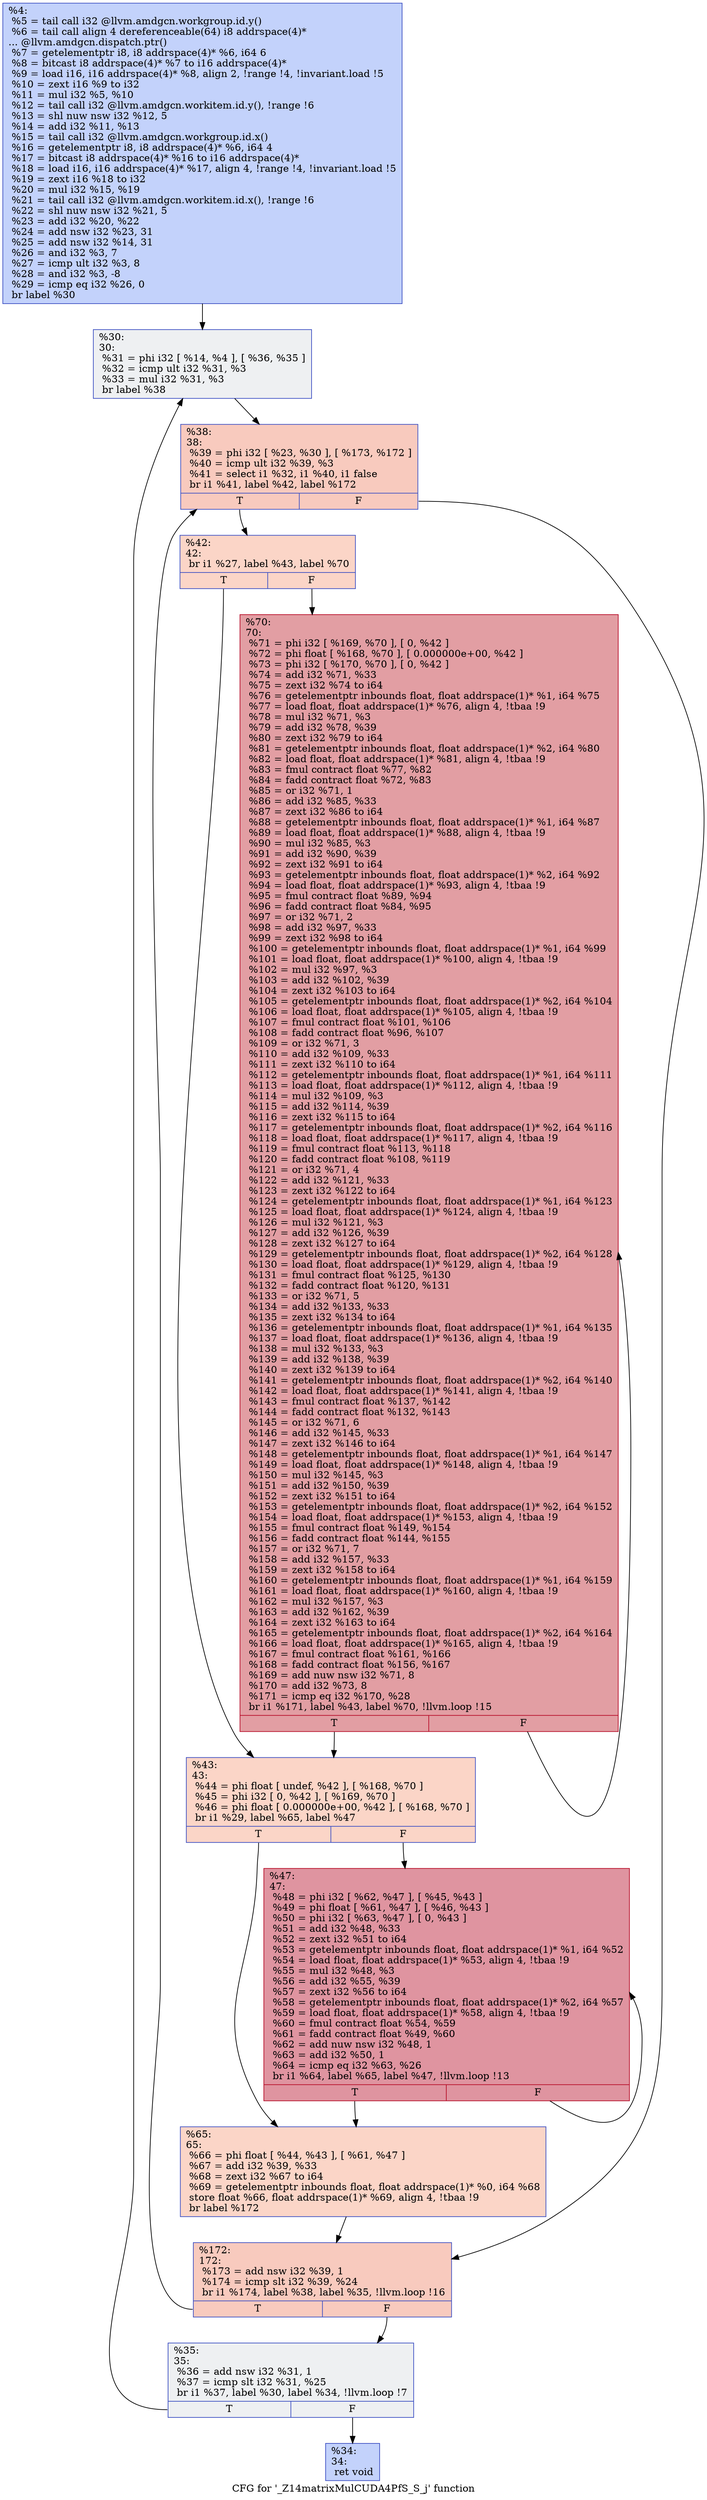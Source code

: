 digraph "CFG for '_Z14matrixMulCUDA4PfS_S_j' function" {
	label="CFG for '_Z14matrixMulCUDA4PfS_S_j' function";

	Node0x5f38c70 [shape=record,color="#3d50c3ff", style=filled, fillcolor="#779af770",label="{%4:\l  %5 = tail call i32 @llvm.amdgcn.workgroup.id.y()\l  %6 = tail call align 4 dereferenceable(64) i8 addrspace(4)*\l... @llvm.amdgcn.dispatch.ptr()\l  %7 = getelementptr i8, i8 addrspace(4)* %6, i64 6\l  %8 = bitcast i8 addrspace(4)* %7 to i16 addrspace(4)*\l  %9 = load i16, i16 addrspace(4)* %8, align 2, !range !4, !invariant.load !5\l  %10 = zext i16 %9 to i32\l  %11 = mul i32 %5, %10\l  %12 = tail call i32 @llvm.amdgcn.workitem.id.y(), !range !6\l  %13 = shl nuw nsw i32 %12, 5\l  %14 = add i32 %11, %13\l  %15 = tail call i32 @llvm.amdgcn.workgroup.id.x()\l  %16 = getelementptr i8, i8 addrspace(4)* %6, i64 4\l  %17 = bitcast i8 addrspace(4)* %16 to i16 addrspace(4)*\l  %18 = load i16, i16 addrspace(4)* %17, align 4, !range !4, !invariant.load !5\l  %19 = zext i16 %18 to i32\l  %20 = mul i32 %15, %19\l  %21 = tail call i32 @llvm.amdgcn.workitem.id.x(), !range !6\l  %22 = shl nuw nsw i32 %21, 5\l  %23 = add i32 %20, %22\l  %24 = add nsw i32 %23, 31\l  %25 = add nsw i32 %14, 31\l  %26 = and i32 %3, 7\l  %27 = icmp ult i32 %3, 8\l  %28 = and i32 %3, -8\l  %29 = icmp eq i32 %26, 0\l  br label %30\l}"];
	Node0x5f38c70 -> Node0x5f3cad0;
	Node0x5f3cad0 [shape=record,color="#3d50c3ff", style=filled, fillcolor="#d9dce170",label="{%30:\l30:                                               \l  %31 = phi i32 [ %14, %4 ], [ %36, %35 ]\l  %32 = icmp ult i32 %31, %3\l  %33 = mul i32 %31, %3\l  br label %38\l}"];
	Node0x5f3cad0 -> Node0x5f3aec0;
	Node0x5f3d090 [shape=record,color="#3d50c3ff", style=filled, fillcolor="#779af770",label="{%34:\l34:                                               \l  ret void\l}"];
	Node0x5f3cc00 [shape=record,color="#3d50c3ff", style=filled, fillcolor="#d9dce170",label="{%35:\l35:                                               \l  %36 = add nsw i32 %31, 1\l  %37 = icmp slt i32 %31, %25\l  br i1 %37, label %30, label %34, !llvm.loop !7\l|{<s0>T|<s1>F}}"];
	Node0x5f3cc00:s0 -> Node0x5f3cad0;
	Node0x5f3cc00:s1 -> Node0x5f3d090;
	Node0x5f3aec0 [shape=record,color="#3d50c3ff", style=filled, fillcolor="#ef886b70",label="{%38:\l38:                                               \l  %39 = phi i32 [ %23, %30 ], [ %173, %172 ]\l  %40 = icmp ult i32 %39, %3\l  %41 = select i1 %32, i1 %40, i1 false\l  br i1 %41, label %42, label %172\l|{<s0>T|<s1>F}}"];
	Node0x5f3aec0:s0 -> Node0x5f3d670;
	Node0x5f3aec0:s1 -> Node0x5f3d3c0;
	Node0x5f3d670 [shape=record,color="#3d50c3ff", style=filled, fillcolor="#f5a08170",label="{%42:\l42:                                               \l  br i1 %27, label %43, label %70\l|{<s0>T|<s1>F}}"];
	Node0x5f3d670:s0 -> Node0x5f3d7b0;
	Node0x5f3d670:s1 -> Node0x5f3d800;
	Node0x5f3d7b0 [shape=record,color="#3d50c3ff", style=filled, fillcolor="#f5a08170",label="{%43:\l43:                                               \l  %44 = phi float [ undef, %42 ], [ %168, %70 ]\l  %45 = phi i32 [ 0, %42 ], [ %169, %70 ]\l  %46 = phi float [ 0.000000e+00, %42 ], [ %168, %70 ]\l  br i1 %29, label %65, label %47\l|{<s0>T|<s1>F}}"];
	Node0x5f3d7b0:s0 -> Node0x5f3ea60;
	Node0x5f3d7b0:s1 -> Node0x5f3eaf0;
	Node0x5f3eaf0 [shape=record,color="#b70d28ff", style=filled, fillcolor="#b70d2870",label="{%47:\l47:                                               \l  %48 = phi i32 [ %62, %47 ], [ %45, %43 ]\l  %49 = phi float [ %61, %47 ], [ %46, %43 ]\l  %50 = phi i32 [ %63, %47 ], [ 0, %43 ]\l  %51 = add i32 %48, %33\l  %52 = zext i32 %51 to i64\l  %53 = getelementptr inbounds float, float addrspace(1)* %1, i64 %52\l  %54 = load float, float addrspace(1)* %53, align 4, !tbaa !9\l  %55 = mul i32 %48, %3\l  %56 = add i32 %55, %39\l  %57 = zext i32 %56 to i64\l  %58 = getelementptr inbounds float, float addrspace(1)* %2, i64 %57\l  %59 = load float, float addrspace(1)* %58, align 4, !tbaa !9\l  %60 = fmul contract float %54, %59\l  %61 = fadd contract float %49, %60\l  %62 = add nuw nsw i32 %48, 1\l  %63 = add i32 %50, 1\l  %64 = icmp eq i32 %63, %26\l  br i1 %64, label %65, label %47, !llvm.loop !13\l|{<s0>T|<s1>F}}"];
	Node0x5f3eaf0:s0 -> Node0x5f3ea60;
	Node0x5f3eaf0:s1 -> Node0x5f3eaf0;
	Node0x5f3ea60 [shape=record,color="#3d50c3ff", style=filled, fillcolor="#f5a08170",label="{%65:\l65:                                               \l  %66 = phi float [ %44, %43 ], [ %61, %47 ]\l  %67 = add i32 %39, %33\l  %68 = zext i32 %67 to i64\l  %69 = getelementptr inbounds float, float addrspace(1)* %0, i64 %68\l  store float %66, float addrspace(1)* %69, align 4, !tbaa !9\l  br label %172\l}"];
	Node0x5f3ea60 -> Node0x5f3d3c0;
	Node0x5f3d800 [shape=record,color="#b70d28ff", style=filled, fillcolor="#be242e70",label="{%70:\l70:                                               \l  %71 = phi i32 [ %169, %70 ], [ 0, %42 ]\l  %72 = phi float [ %168, %70 ], [ 0.000000e+00, %42 ]\l  %73 = phi i32 [ %170, %70 ], [ 0, %42 ]\l  %74 = add i32 %71, %33\l  %75 = zext i32 %74 to i64\l  %76 = getelementptr inbounds float, float addrspace(1)* %1, i64 %75\l  %77 = load float, float addrspace(1)* %76, align 4, !tbaa !9\l  %78 = mul i32 %71, %3\l  %79 = add i32 %78, %39\l  %80 = zext i32 %79 to i64\l  %81 = getelementptr inbounds float, float addrspace(1)* %2, i64 %80\l  %82 = load float, float addrspace(1)* %81, align 4, !tbaa !9\l  %83 = fmul contract float %77, %82\l  %84 = fadd contract float %72, %83\l  %85 = or i32 %71, 1\l  %86 = add i32 %85, %33\l  %87 = zext i32 %86 to i64\l  %88 = getelementptr inbounds float, float addrspace(1)* %1, i64 %87\l  %89 = load float, float addrspace(1)* %88, align 4, !tbaa !9\l  %90 = mul i32 %85, %3\l  %91 = add i32 %90, %39\l  %92 = zext i32 %91 to i64\l  %93 = getelementptr inbounds float, float addrspace(1)* %2, i64 %92\l  %94 = load float, float addrspace(1)* %93, align 4, !tbaa !9\l  %95 = fmul contract float %89, %94\l  %96 = fadd contract float %84, %95\l  %97 = or i32 %71, 2\l  %98 = add i32 %97, %33\l  %99 = zext i32 %98 to i64\l  %100 = getelementptr inbounds float, float addrspace(1)* %1, i64 %99\l  %101 = load float, float addrspace(1)* %100, align 4, !tbaa !9\l  %102 = mul i32 %97, %3\l  %103 = add i32 %102, %39\l  %104 = zext i32 %103 to i64\l  %105 = getelementptr inbounds float, float addrspace(1)* %2, i64 %104\l  %106 = load float, float addrspace(1)* %105, align 4, !tbaa !9\l  %107 = fmul contract float %101, %106\l  %108 = fadd contract float %96, %107\l  %109 = or i32 %71, 3\l  %110 = add i32 %109, %33\l  %111 = zext i32 %110 to i64\l  %112 = getelementptr inbounds float, float addrspace(1)* %1, i64 %111\l  %113 = load float, float addrspace(1)* %112, align 4, !tbaa !9\l  %114 = mul i32 %109, %3\l  %115 = add i32 %114, %39\l  %116 = zext i32 %115 to i64\l  %117 = getelementptr inbounds float, float addrspace(1)* %2, i64 %116\l  %118 = load float, float addrspace(1)* %117, align 4, !tbaa !9\l  %119 = fmul contract float %113, %118\l  %120 = fadd contract float %108, %119\l  %121 = or i32 %71, 4\l  %122 = add i32 %121, %33\l  %123 = zext i32 %122 to i64\l  %124 = getelementptr inbounds float, float addrspace(1)* %1, i64 %123\l  %125 = load float, float addrspace(1)* %124, align 4, !tbaa !9\l  %126 = mul i32 %121, %3\l  %127 = add i32 %126, %39\l  %128 = zext i32 %127 to i64\l  %129 = getelementptr inbounds float, float addrspace(1)* %2, i64 %128\l  %130 = load float, float addrspace(1)* %129, align 4, !tbaa !9\l  %131 = fmul contract float %125, %130\l  %132 = fadd contract float %120, %131\l  %133 = or i32 %71, 5\l  %134 = add i32 %133, %33\l  %135 = zext i32 %134 to i64\l  %136 = getelementptr inbounds float, float addrspace(1)* %1, i64 %135\l  %137 = load float, float addrspace(1)* %136, align 4, !tbaa !9\l  %138 = mul i32 %133, %3\l  %139 = add i32 %138, %39\l  %140 = zext i32 %139 to i64\l  %141 = getelementptr inbounds float, float addrspace(1)* %2, i64 %140\l  %142 = load float, float addrspace(1)* %141, align 4, !tbaa !9\l  %143 = fmul contract float %137, %142\l  %144 = fadd contract float %132, %143\l  %145 = or i32 %71, 6\l  %146 = add i32 %145, %33\l  %147 = zext i32 %146 to i64\l  %148 = getelementptr inbounds float, float addrspace(1)* %1, i64 %147\l  %149 = load float, float addrspace(1)* %148, align 4, !tbaa !9\l  %150 = mul i32 %145, %3\l  %151 = add i32 %150, %39\l  %152 = zext i32 %151 to i64\l  %153 = getelementptr inbounds float, float addrspace(1)* %2, i64 %152\l  %154 = load float, float addrspace(1)* %153, align 4, !tbaa !9\l  %155 = fmul contract float %149, %154\l  %156 = fadd contract float %144, %155\l  %157 = or i32 %71, 7\l  %158 = add i32 %157, %33\l  %159 = zext i32 %158 to i64\l  %160 = getelementptr inbounds float, float addrspace(1)* %1, i64 %159\l  %161 = load float, float addrspace(1)* %160, align 4, !tbaa !9\l  %162 = mul i32 %157, %3\l  %163 = add i32 %162, %39\l  %164 = zext i32 %163 to i64\l  %165 = getelementptr inbounds float, float addrspace(1)* %2, i64 %164\l  %166 = load float, float addrspace(1)* %165, align 4, !tbaa !9\l  %167 = fmul contract float %161, %166\l  %168 = fadd contract float %156, %167\l  %169 = add nuw nsw i32 %71, 8\l  %170 = add i32 %73, 8\l  %171 = icmp eq i32 %170, %28\l  br i1 %171, label %43, label %70, !llvm.loop !15\l|{<s0>T|<s1>F}}"];
	Node0x5f3d800:s0 -> Node0x5f3d7b0;
	Node0x5f3d800:s1 -> Node0x5f3d800;
	Node0x5f3d3c0 [shape=record,color="#3d50c3ff", style=filled, fillcolor="#ef886b70",label="{%172:\l172:                                              \l  %173 = add nsw i32 %39, 1\l  %174 = icmp slt i32 %39, %24\l  br i1 %174, label %38, label %35, !llvm.loop !16\l|{<s0>T|<s1>F}}"];
	Node0x5f3d3c0:s0 -> Node0x5f3aec0;
	Node0x5f3d3c0:s1 -> Node0x5f3cc00;
}
